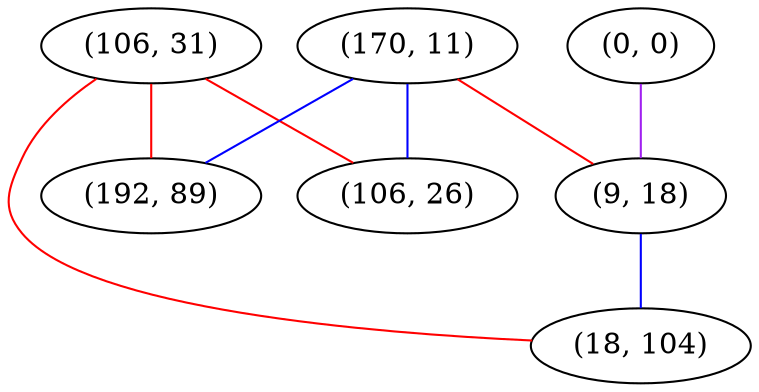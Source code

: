graph "" {
"(106, 31)";
"(0, 0)";
"(170, 11)";
"(192, 89)";
"(106, 26)";
"(9, 18)";
"(18, 104)";
"(106, 31)" -- "(192, 89)"  [color=red, key=0, weight=1];
"(106, 31)" -- "(18, 104)"  [color=red, key=0, weight=1];
"(106, 31)" -- "(106, 26)"  [color=red, key=0, weight=1];
"(0, 0)" -- "(9, 18)"  [color=purple, key=0, weight=4];
"(170, 11)" -- "(9, 18)"  [color=red, key=0, weight=1];
"(170, 11)" -- "(192, 89)"  [color=blue, key=0, weight=3];
"(170, 11)" -- "(106, 26)"  [color=blue, key=0, weight=3];
"(9, 18)" -- "(18, 104)"  [color=blue, key=0, weight=3];
}

